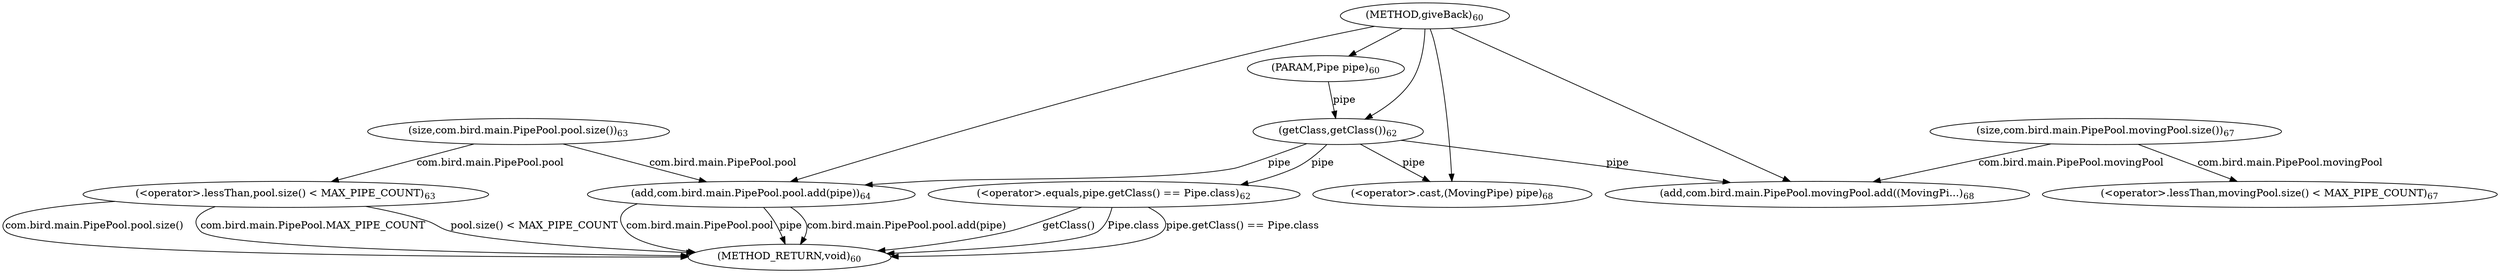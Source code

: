 digraph "giveBack" {  
"104" [label = <(METHOD,giveBack)<SUB>60</SUB>> ]
"151" [label = <(METHOD_RETURN,void)<SUB>60</SUB>> ]
"105" [label = <(PARAM,Pipe pipe)<SUB>60</SUB>> ]
"108" [label = <(&lt;operator&gt;.equals,pipe.getClass() == Pipe.class)<SUB>62</SUB>> ]
"108" [label = <(&lt;operator&gt;.equals,pipe.getClass() == Pipe.class)<SUB>62</SUB>> ]
"108" [label = <(&lt;operator&gt;.equals,pipe.getClass() == Pipe.class)<SUB>62</SUB>> ]
"109" [label = <(getClass,getClass())<SUB>62</SUB>> ]
"116" [label = <(&lt;operator&gt;.lessThan,pool.size() &lt; MAX_PIPE_COUNT)<SUB>63</SUB>> ]
"116" [label = <(&lt;operator&gt;.lessThan,pool.size() &lt; MAX_PIPE_COUNT)<SUB>63</SUB>> ]
"116" [label = <(&lt;operator&gt;.lessThan,pool.size() &lt; MAX_PIPE_COUNT)<SUB>63</SUB>> ]
"125" [label = <(add,com.bird.main.PipePool.pool.add(pipe))<SUB>64</SUB>> ]
"133" [label = <(&lt;operator&gt;.lessThan,movingPool.size() &lt; MAX_PIPE_COUNT)<SUB>67</SUB>> ]
"117" [label = <(size,com.bird.main.PipePool.pool.size())<SUB>63</SUB>> ]
"125" [label = <(add,com.bird.main.PipePool.pool.add(pipe))<SUB>64</SUB>> ]
"125" [label = <(add,com.bird.main.PipePool.pool.add(pipe))<SUB>64</SUB>> ]
"133" [label = <(&lt;operator&gt;.lessThan,movingPool.size() &lt; MAX_PIPE_COUNT)<SUB>67</SUB>> ]
"133" [label = <(&lt;operator&gt;.lessThan,movingPool.size() &lt; MAX_PIPE_COUNT)<SUB>67</SUB>> ]
"142" [label = <(add,com.bird.main.PipePool.movingPool.add((MovingPi...)<SUB>68</SUB>> ]
"134" [label = <(size,com.bird.main.PipePool.movingPool.size())<SUB>67</SUB>> ]
"142" [label = <(add,com.bird.main.PipePool.movingPool.add((MovingPi...)<SUB>68</SUB>> ]
"142" [label = <(add,com.bird.main.PipePool.movingPool.add((MovingPi...)<SUB>68</SUB>> ]
"146" [label = <(&lt;operator&gt;.cast,(MovingPipe) pipe)<SUB>68</SUB>> ]
"146" [label = <(&lt;operator&gt;.cast,(MovingPipe) pipe)<SUB>68</SUB>> ]
  "108" -> "151"  [ label = "getClass()"] 
  "108" -> "151"  [ label = "Pipe.class"] 
  "108" -> "151"  [ label = "pipe.getClass() == Pipe.class"] 
  "116" -> "151"  [ label = "com.bird.main.PipePool.pool.size()"] 
  "116" -> "151"  [ label = "com.bird.main.PipePool.MAX_PIPE_COUNT"] 
  "116" -> "151"  [ label = "pool.size() &lt; MAX_PIPE_COUNT"] 
  "125" -> "151"  [ label = "com.bird.main.PipePool.pool"] 
  "125" -> "151"  [ label = "pipe"] 
  "125" -> "151"  [ label = "com.bird.main.PipePool.pool.add(pipe)"] 
  "104" -> "105" 
  "109" -> "108"  [ label = "pipe"] 
  "105" -> "109"  [ label = "pipe"] 
  "104" -> "109" 
  "117" -> "116"  [ label = "com.bird.main.PipePool.pool"] 
  "117" -> "125"  [ label = "com.bird.main.PipePool.pool"] 
  "109" -> "125"  [ label = "pipe"] 
  "104" -> "125" 
  "134" -> "133"  [ label = "com.bird.main.PipePool.movingPool"] 
  "134" -> "142"  [ label = "com.bird.main.PipePool.movingPool"] 
  "104" -> "142" 
  "109" -> "142"  [ label = "pipe"] 
  "104" -> "146" 
  "109" -> "146"  [ label = "pipe"] 
}
